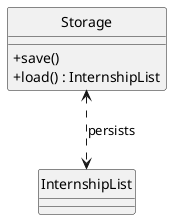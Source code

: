 @startuml
hide circle
skinparam classAttributeIconSize 0

class Storage {
  + save()
  + load() : InternshipList
}

class InternshipList

Storage <..> InternshipList : persists

@enduml



